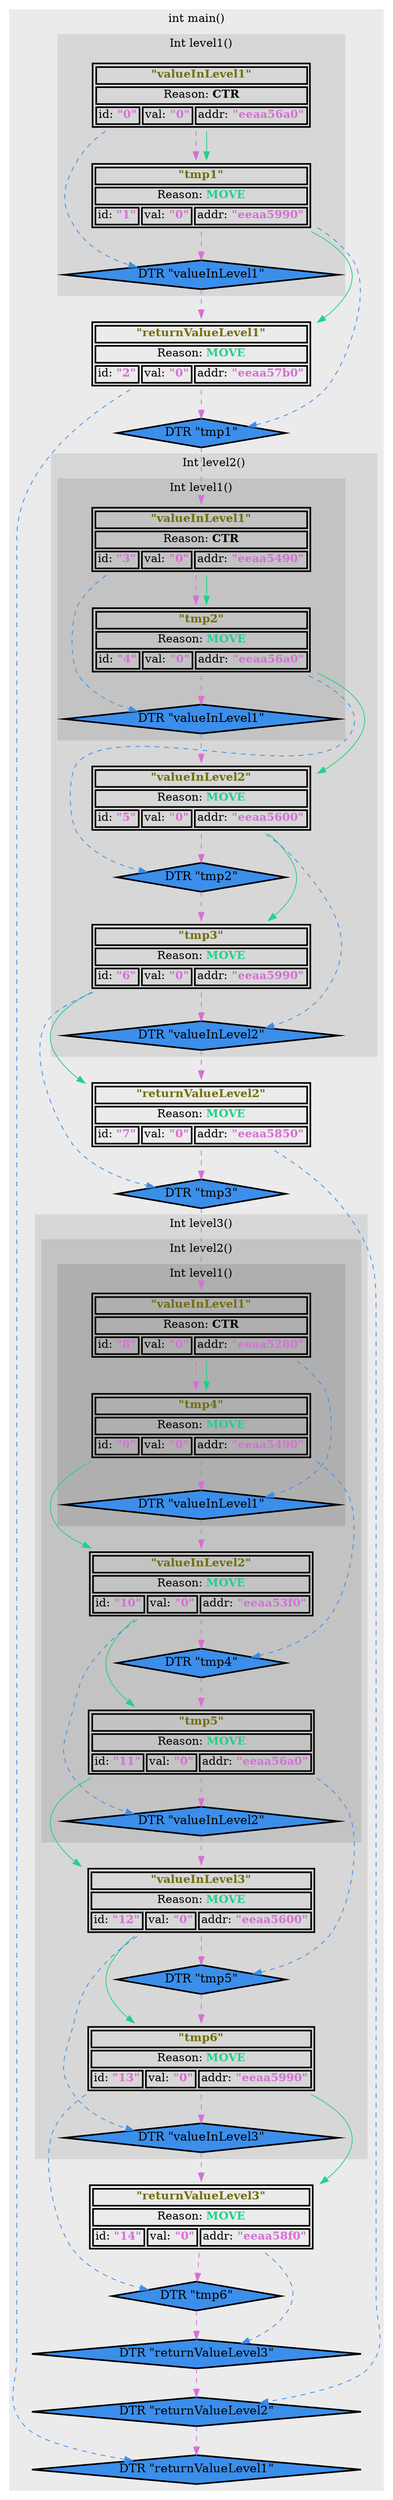 digraph
{
dpi = 400;
subgraph cluster_0 {
label="int main()"
style=filled; color="#ebebeb"

// -----------------------------------------------------------------------------
subgraph cluster_1 {
label="Int level1()"
style=filled; color="#d7d7d7"

// -----------------------------------------------------------------------------
node_id_0_index_0[shape=none, label=<<TABLE BORDER="2">
<TR>
<TD COLSPAN = "3"><b><FONT COLOR="#707009">"valueInLevel1"</FONT></b></TD>
</TR>
<TR>
<TD COLSPAN = "3">Reason: <b><FONT COLOR="#000000">CTR</FONT></b></TD>
</TR>
<TR>
<TD>id: <b><FONT COLOR="#d670d6">"0"</FONT></b></TD>
<TD>val: <b><FONT COLOR="#d670d6">"0"</FONT></b></TD>
<TD>addr: <b><FONT COLOR="#d670d6">"eeaa56a0"</FONT></b></TD>
</TR>
</TABLE>
>];


// -----------------------------------------------------------------------------
node_id_1_index_0[shape=none, label=<<TABLE BORDER="2">
<TR>
<TD COLSPAN = "3"><b><FONT COLOR="#707009">"tmp1"</FONT></b></TD>
</TR>
<TR>
<TD COLSPAN = "3">Reason: <b><FONT COLOR="#23d18b">MOVE</FONT></b></TD>
</TR>
<TR>
<TD>id: <b><FONT COLOR="#d670d6">"1"</FONT></b></TD>
<TD>val: <b><FONT COLOR="#d670d6">"0"</FONT></b></TD>
<TD>addr: <b><FONT COLOR="#d670d6">"eeaa5990"</FONT></b></TD>
</TR>
</TABLE>
>];


// -----------------------------------------------------------------------------
node_id_0_index_1[label = "DTR \"valueInLevel1\"", shape = "diamond", style = "filled, bold", fillcolor = "#3b8eea", fontsize = 15]

// -----------------------------------------------------------------------------
}
node_id_2_index_0[shape=none, label=<<TABLE BORDER="2">
<TR>
<TD COLSPAN = "3"><b><FONT COLOR="#707009">"returnValueLevel1"</FONT></b></TD>
</TR>
<TR>
<TD COLSPAN = "3">Reason: <b><FONT COLOR="#23d18b">MOVE</FONT></b></TD>
</TR>
<TR>
<TD>id: <b><FONT COLOR="#d670d6">"2"</FONT></b></TD>
<TD>val: <b><FONT COLOR="#d670d6">"0"</FONT></b></TD>
<TD>addr: <b><FONT COLOR="#d670d6">"eeaa57b0"</FONT></b></TD>
</TR>
</TABLE>
>];


// -----------------------------------------------------------------------------
node_id_1_index_1[label = "DTR \"tmp1\"", shape = "diamond", style = "filled, bold", fillcolor = "#3b8eea", fontsize = 15]

// -----------------------------------------------------------------------------
subgraph cluster_2 {
label="Int level2()"
style=filled; color="#d7d7d7"

// -----------------------------------------------------------------------------
subgraph cluster_3 {
label="Int level1()"
style=filled; color="#c3c3c3"

// -----------------------------------------------------------------------------
node_id_3_index_0[shape=none, label=<<TABLE BORDER="2">
<TR>
<TD COLSPAN = "3"><b><FONT COLOR="#707009">"valueInLevel1"</FONT></b></TD>
</TR>
<TR>
<TD COLSPAN = "3">Reason: <b><FONT COLOR="#000000">CTR</FONT></b></TD>
</TR>
<TR>
<TD>id: <b><FONT COLOR="#d670d6">"3"</FONT></b></TD>
<TD>val: <b><FONT COLOR="#d670d6">"0"</FONT></b></TD>
<TD>addr: <b><FONT COLOR="#d670d6">"eeaa5490"</FONT></b></TD>
</TR>
</TABLE>
>];


// -----------------------------------------------------------------------------
node_id_4_index_0[shape=none, label=<<TABLE BORDER="2">
<TR>
<TD COLSPAN = "3"><b><FONT COLOR="#707009">"tmp2"</FONT></b></TD>
</TR>
<TR>
<TD COLSPAN = "3">Reason: <b><FONT COLOR="#23d18b">MOVE</FONT></b></TD>
</TR>
<TR>
<TD>id: <b><FONT COLOR="#d670d6">"4"</FONT></b></TD>
<TD>val: <b><FONT COLOR="#d670d6">"0"</FONT></b></TD>
<TD>addr: <b><FONT COLOR="#d670d6">"eeaa56a0"</FONT></b></TD>
</TR>
</TABLE>
>];


// -----------------------------------------------------------------------------
node_id_3_index_1[label = "DTR \"valueInLevel1\"", shape = "diamond", style = "filled, bold", fillcolor = "#3b8eea", fontsize = 15]

// -----------------------------------------------------------------------------
}
node_id_5_index_0[shape=none, label=<<TABLE BORDER="2">
<TR>
<TD COLSPAN = "3"><b><FONT COLOR="#707009">"valueInLevel2"</FONT></b></TD>
</TR>
<TR>
<TD COLSPAN = "3">Reason: <b><FONT COLOR="#23d18b">MOVE</FONT></b></TD>
</TR>
<TR>
<TD>id: <b><FONT COLOR="#d670d6">"5"</FONT></b></TD>
<TD>val: <b><FONT COLOR="#d670d6">"0"</FONT></b></TD>
<TD>addr: <b><FONT COLOR="#d670d6">"eeaa5600"</FONT></b></TD>
</TR>
</TABLE>
>];


// -----------------------------------------------------------------------------
node_id_4_index_1[label = "DTR \"tmp2\"", shape = "diamond", style = "filled, bold", fillcolor = "#3b8eea", fontsize = 15]

// -----------------------------------------------------------------------------
node_id_6_index_0[shape=none, label=<<TABLE BORDER="2">
<TR>
<TD COLSPAN = "3"><b><FONT COLOR="#707009">"tmp3"</FONT></b></TD>
</TR>
<TR>
<TD COLSPAN = "3">Reason: <b><FONT COLOR="#23d18b">MOVE</FONT></b></TD>
</TR>
<TR>
<TD>id: <b><FONT COLOR="#d670d6">"6"</FONT></b></TD>
<TD>val: <b><FONT COLOR="#d670d6">"0"</FONT></b></TD>
<TD>addr: <b><FONT COLOR="#d670d6">"eeaa5990"</FONT></b></TD>
</TR>
</TABLE>
>];


// -----------------------------------------------------------------------------
node_id_5_index_1[label = "DTR \"valueInLevel2\"", shape = "diamond", style = "filled, bold", fillcolor = "#3b8eea", fontsize = 15]

// -----------------------------------------------------------------------------
}
node_id_7_index_0[shape=none, label=<<TABLE BORDER="2">
<TR>
<TD COLSPAN = "3"><b><FONT COLOR="#707009">"returnValueLevel2"</FONT></b></TD>
</TR>
<TR>
<TD COLSPAN = "3">Reason: <b><FONT COLOR="#23d18b">MOVE</FONT></b></TD>
</TR>
<TR>
<TD>id: <b><FONT COLOR="#d670d6">"7"</FONT></b></TD>
<TD>val: <b><FONT COLOR="#d670d6">"0"</FONT></b></TD>
<TD>addr: <b><FONT COLOR="#d670d6">"eeaa5850"</FONT></b></TD>
</TR>
</TABLE>
>];


// -----------------------------------------------------------------------------
node_id_6_index_1[label = "DTR \"tmp3\"", shape = "diamond", style = "filled, bold", fillcolor = "#3b8eea", fontsize = 15]

// -----------------------------------------------------------------------------
subgraph cluster_4 {
label="Int level3()"
style=filled; color="#d7d7d7"

// -----------------------------------------------------------------------------
subgraph cluster_5 {
label="Int level2()"
style=filled; color="#c3c3c3"

// -----------------------------------------------------------------------------
subgraph cluster_6 {
label="Int level1()"
style=filled; color="#afafaf"

// -----------------------------------------------------------------------------
node_id_8_index_0[shape=none, label=<<TABLE BORDER="2">
<TR>
<TD COLSPAN = "3"><b><FONT COLOR="#707009">"valueInLevel1"</FONT></b></TD>
</TR>
<TR>
<TD COLSPAN = "3">Reason: <b><FONT COLOR="#000000">CTR</FONT></b></TD>
</TR>
<TR>
<TD>id: <b><FONT COLOR="#d670d6">"8"</FONT></b></TD>
<TD>val: <b><FONT COLOR="#d670d6">"0"</FONT></b></TD>
<TD>addr: <b><FONT COLOR="#d670d6">"eeaa5280"</FONT></b></TD>
</TR>
</TABLE>
>];


// -----------------------------------------------------------------------------
node_id_9_index_0[shape=none, label=<<TABLE BORDER="2">
<TR>
<TD COLSPAN = "3"><b><FONT COLOR="#707009">"tmp4"</FONT></b></TD>
</TR>
<TR>
<TD COLSPAN = "3">Reason: <b><FONT COLOR="#23d18b">MOVE</FONT></b></TD>
</TR>
<TR>
<TD>id: <b><FONT COLOR="#d670d6">"9"</FONT></b></TD>
<TD>val: <b><FONT COLOR="#d670d6">"0"</FONT></b></TD>
<TD>addr: <b><FONT COLOR="#d670d6">"eeaa5490"</FONT></b></TD>
</TR>
</TABLE>
>];


// -----------------------------------------------------------------------------
node_id_8_index_1[label = "DTR \"valueInLevel1\"", shape = "diamond", style = "filled, bold", fillcolor = "#3b8eea", fontsize = 15]

// -----------------------------------------------------------------------------
}
node_id_10_index_0[shape=none, label=<<TABLE BORDER="2">
<TR>
<TD COLSPAN = "3"><b><FONT COLOR="#707009">"valueInLevel2"</FONT></b></TD>
</TR>
<TR>
<TD COLSPAN = "3">Reason: <b><FONT COLOR="#23d18b">MOVE</FONT></b></TD>
</TR>
<TR>
<TD>id: <b><FONT COLOR="#d670d6">"10"</FONT></b></TD>
<TD>val: <b><FONT COLOR="#d670d6">"0"</FONT></b></TD>
<TD>addr: <b><FONT COLOR="#d670d6">"eeaa53f0"</FONT></b></TD>
</TR>
</TABLE>
>];


// -----------------------------------------------------------------------------
node_id_9_index_1[label = "DTR \"tmp4\"", shape = "diamond", style = "filled, bold", fillcolor = "#3b8eea", fontsize = 15]

// -----------------------------------------------------------------------------
node_id_11_index_0[shape=none, label=<<TABLE BORDER="2">
<TR>
<TD COLSPAN = "3"><b><FONT COLOR="#707009">"tmp5"</FONT></b></TD>
</TR>
<TR>
<TD COLSPAN = "3">Reason: <b><FONT COLOR="#23d18b">MOVE</FONT></b></TD>
</TR>
<TR>
<TD>id: <b><FONT COLOR="#d670d6">"11"</FONT></b></TD>
<TD>val: <b><FONT COLOR="#d670d6">"0"</FONT></b></TD>
<TD>addr: <b><FONT COLOR="#d670d6">"eeaa56a0"</FONT></b></TD>
</TR>
</TABLE>
>];


// -----------------------------------------------------------------------------
node_id_10_index_1[label = "DTR \"valueInLevel2\"", shape = "diamond", style = "filled, bold", fillcolor = "#3b8eea", fontsize = 15]

// -----------------------------------------------------------------------------
}
node_id_12_index_0[shape=none, label=<<TABLE BORDER="2">
<TR>
<TD COLSPAN = "3"><b><FONT COLOR="#707009">"valueInLevel3"</FONT></b></TD>
</TR>
<TR>
<TD COLSPAN = "3">Reason: <b><FONT COLOR="#23d18b">MOVE</FONT></b></TD>
</TR>
<TR>
<TD>id: <b><FONT COLOR="#d670d6">"12"</FONT></b></TD>
<TD>val: <b><FONT COLOR="#d670d6">"0"</FONT></b></TD>
<TD>addr: <b><FONT COLOR="#d670d6">"eeaa5600"</FONT></b></TD>
</TR>
</TABLE>
>];


// -----------------------------------------------------------------------------
node_id_11_index_1[label = "DTR \"tmp5\"", shape = "diamond", style = "filled, bold", fillcolor = "#3b8eea", fontsize = 15]

// -----------------------------------------------------------------------------
node_id_13_index_0[shape=none, label=<<TABLE BORDER="2">
<TR>
<TD COLSPAN = "3"><b><FONT COLOR="#707009">"tmp6"</FONT></b></TD>
</TR>
<TR>
<TD COLSPAN = "3">Reason: <b><FONT COLOR="#23d18b">MOVE</FONT></b></TD>
</TR>
<TR>
<TD>id: <b><FONT COLOR="#d670d6">"13"</FONT></b></TD>
<TD>val: <b><FONT COLOR="#d670d6">"0"</FONT></b></TD>
<TD>addr: <b><FONT COLOR="#d670d6">"eeaa5990"</FONT></b></TD>
</TR>
</TABLE>
>];


// -----------------------------------------------------------------------------
node_id_12_index_1[label = "DTR \"valueInLevel3\"", shape = "diamond", style = "filled, bold", fillcolor = "#3b8eea", fontsize = 15]

// -----------------------------------------------------------------------------
}
node_id_14_index_0[shape=none, label=<<TABLE BORDER="2">
<TR>
<TD COLSPAN = "3"><b><FONT COLOR="#707009">"returnValueLevel3"</FONT></b></TD>
</TR>
<TR>
<TD COLSPAN = "3">Reason: <b><FONT COLOR="#23d18b">MOVE</FONT></b></TD>
</TR>
<TR>
<TD>id: <b><FONT COLOR="#d670d6">"14"</FONT></b></TD>
<TD>val: <b><FONT COLOR="#d670d6">"0"</FONT></b></TD>
<TD>addr: <b><FONT COLOR="#d670d6">"eeaa58f0"</FONT></b></TD>
</TR>
</TABLE>
>];


// -----------------------------------------------------------------------------
node_id_13_index_1[label = "DTR \"tmp6\"", shape = "diamond", style = "filled, bold", fillcolor = "#3b8eea", fontsize = 15]

// -----------------------------------------------------------------------------
node_id_14_index_1[label = "DTR \"returnValueLevel3\"", shape = "diamond", style = "filled, bold", fillcolor = "#3b8eea", fontsize = 15]

// -----------------------------------------------------------------------------
node_id_7_index_1[label = "DTR \"returnValueLevel2\"", shape = "diamond", style = "filled, bold", fillcolor = "#3b8eea", fontsize = 15]

// -----------------------------------------------------------------------------
node_id_2_index_1[label = "DTR \"returnValueLevel1\"", shape = "diamond", style = "filled, bold", fillcolor = "#3b8eea", fontsize = 15]

// -----------------------------------------------------------------------------
}
node_id_0_index_0 -> node_id_1_index_0[weight=100, style=dashed, color="#d670d6"];
node_id_0_index_0 -> node_id_1_index_0[color="#23d18b"];
node_id_1_index_0 -> node_id_0_index_1[weight=100, style=dashed, color="#d670d6"];
node_id_0_index_0 -> node_id_0_index_1[style=dashed, color="#3b8eea"];
node_id_0_index_1 -> node_id_2_index_0[weight=100, style=dashed, color="#d670d6"];
node_id_1_index_0 -> node_id_2_index_0[color="#23d18b"];
node_id_2_index_0 -> node_id_1_index_1[weight=100, style=dashed, color="#d670d6"];
node_id_1_index_0 -> node_id_1_index_1[style=dashed, color="#3b8eea"];
node_id_1_index_1 -> node_id_3_index_0[weight=100, style=dashed, color="#d670d6"];
node_id_3_index_0 -> node_id_4_index_0[weight=100, style=dashed, color="#d670d6"];
node_id_3_index_0 -> node_id_4_index_0[color="#23d18b"];
node_id_4_index_0 -> node_id_3_index_1[weight=100, style=dashed, color="#d670d6"];
node_id_3_index_0 -> node_id_3_index_1[style=dashed, color="#3b8eea"];
node_id_3_index_1 -> node_id_5_index_0[weight=100, style=dashed, color="#d670d6"];
node_id_4_index_0 -> node_id_5_index_0[color="#23d18b"];
node_id_5_index_0 -> node_id_4_index_1[weight=100, style=dashed, color="#d670d6"];
node_id_4_index_0 -> node_id_4_index_1[style=dashed, color="#3b8eea"];
node_id_4_index_1 -> node_id_6_index_0[weight=100, style=dashed, color="#d670d6"];
node_id_5_index_0 -> node_id_6_index_0[color="#23d18b"];
node_id_6_index_0 -> node_id_5_index_1[weight=100, style=dashed, color="#d670d6"];
node_id_5_index_0 -> node_id_5_index_1[style=dashed, color="#3b8eea"];
node_id_5_index_1 -> node_id_7_index_0[weight=100, style=dashed, color="#d670d6"];
node_id_6_index_0 -> node_id_7_index_0[color="#23d18b"];
node_id_7_index_0 -> node_id_6_index_1[weight=100, style=dashed, color="#d670d6"];
node_id_6_index_0 -> node_id_6_index_1[style=dashed, color="#3b8eea"];
node_id_6_index_1 -> node_id_8_index_0[weight=100, style=dashed, color="#d670d6"];
node_id_8_index_0 -> node_id_9_index_0[weight=100, style=dashed, color="#d670d6"];
node_id_8_index_0 -> node_id_9_index_0[color="#23d18b"];
node_id_9_index_0 -> node_id_8_index_1[weight=100, style=dashed, color="#d670d6"];
node_id_8_index_0 -> node_id_8_index_1[style=dashed, color="#3b8eea"];
node_id_8_index_1 -> node_id_10_index_0[weight=100, style=dashed, color="#d670d6"];
node_id_9_index_0 -> node_id_10_index_0[color="#23d18b"];
node_id_10_index_0 -> node_id_9_index_1[weight=100, style=dashed, color="#d670d6"];
node_id_9_index_0 -> node_id_9_index_1[style=dashed, color="#3b8eea"];
node_id_9_index_1 -> node_id_11_index_0[weight=100, style=dashed, color="#d670d6"];
node_id_10_index_0 -> node_id_11_index_0[color="#23d18b"];
node_id_11_index_0 -> node_id_10_index_1[weight=100, style=dashed, color="#d670d6"];
node_id_10_index_0 -> node_id_10_index_1[style=dashed, color="#3b8eea"];
node_id_10_index_1 -> node_id_12_index_0[weight=100, style=dashed, color="#d670d6"];
node_id_11_index_0 -> node_id_12_index_0[color="#23d18b"];
node_id_12_index_0 -> node_id_11_index_1[weight=100, style=dashed, color="#d670d6"];
node_id_11_index_0 -> node_id_11_index_1[style=dashed, color="#3b8eea"];
node_id_11_index_1 -> node_id_13_index_0[weight=100, style=dashed, color="#d670d6"];
node_id_12_index_0 -> node_id_13_index_0[color="#23d18b"];
node_id_13_index_0 -> node_id_12_index_1[weight=100, style=dashed, color="#d670d6"];
node_id_12_index_0 -> node_id_12_index_1[style=dashed, color="#3b8eea"];
node_id_12_index_1 -> node_id_14_index_0[weight=100, style=dashed, color="#d670d6"];
node_id_13_index_0 -> node_id_14_index_0[color="#23d18b"];
node_id_14_index_0 -> node_id_13_index_1[weight=100, style=dashed, color="#d670d6"];
node_id_13_index_0 -> node_id_13_index_1[style=dashed, color="#3b8eea"];
node_id_13_index_1 -> node_id_14_index_1[weight=100, style=dashed, color="#d670d6"];
node_id_14_index_0 -> node_id_14_index_1[style=dashed, color="#3b8eea"];
node_id_14_index_1 -> node_id_7_index_1[weight=100, style=dashed, color="#d670d6"];
node_id_7_index_0 -> node_id_7_index_1[style=dashed, color="#3b8eea"];
node_id_7_index_1 -> node_id_2_index_1[weight=100, style=dashed, color="#d670d6"];
node_id_2_index_0 -> node_id_2_index_1[style=dashed, color="#3b8eea"];
}
